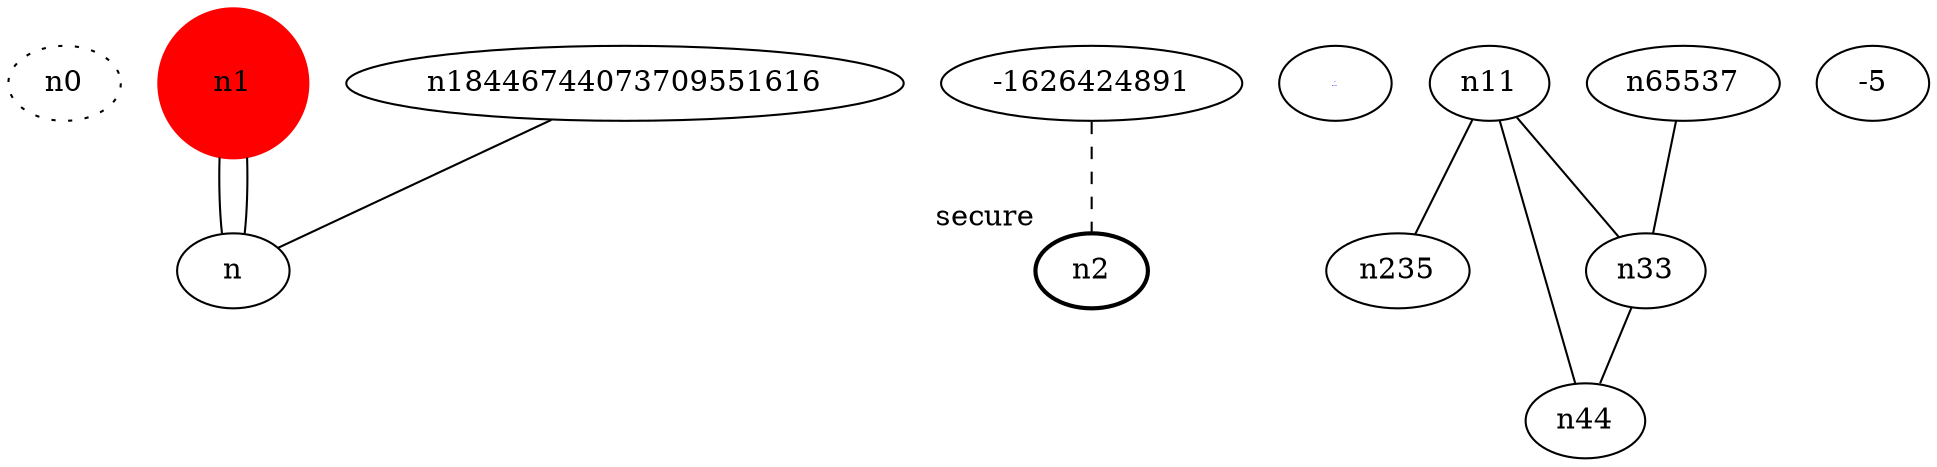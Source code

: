 graph test4 {
	rankdr=LR;
	fontcolor=blue; /* c0; c1; c0 -- c1 */
	n0 [style=dotted, fillcolor="#123456"]; // c2; c3; c2 -- c3
	n1 [height=1, width=1, color=red, style=filled];
	n2 [style=bold, xlabel="secure"];
	n18446744073709551616 -- n-1626424891 -- n2[style=dashed];
	n1 -- n-1 [fontname="comic sans", label="d\n\l\G", fontcolor=blue, fontsize=-20];
	n11 -- n235;
	n11 -- n33;
	n11 -- n44;
	n65537 -- n33;
	n1 -- n-5;
	n33 -- n44;
}
